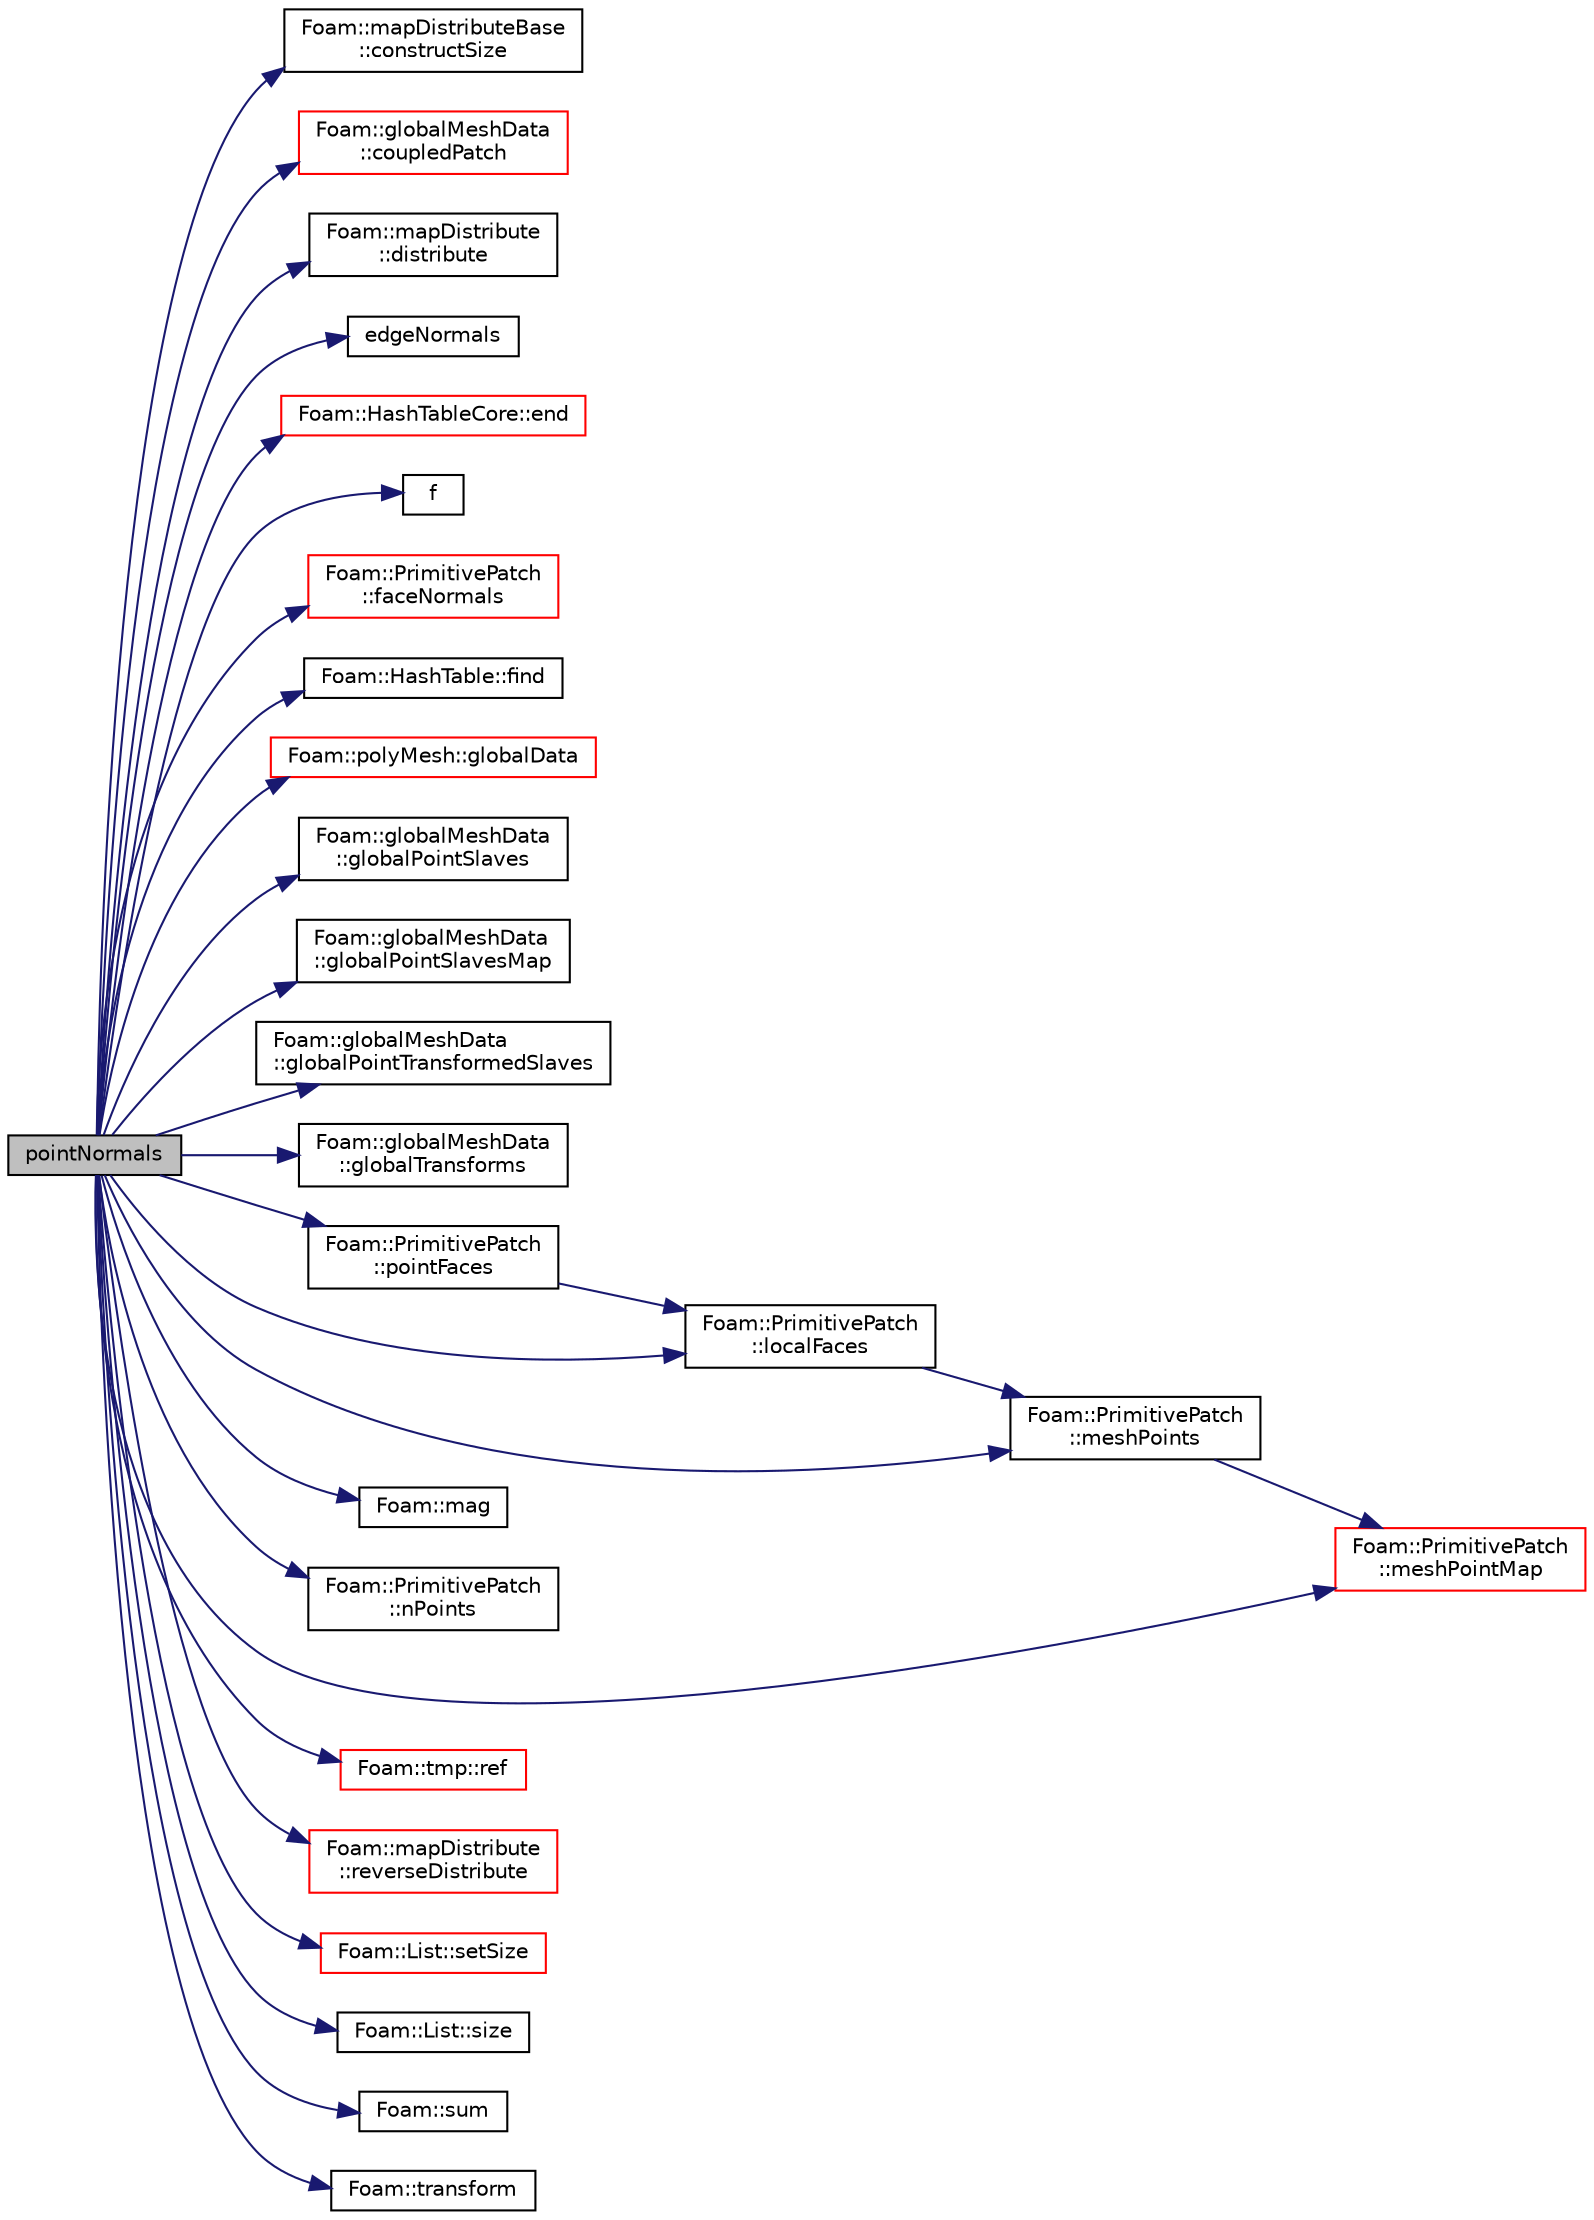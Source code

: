 digraph "pointNormals"
{
  bgcolor="transparent";
  edge [fontname="Helvetica",fontsize="10",labelfontname="Helvetica",labelfontsize="10"];
  node [fontname="Helvetica",fontsize="10",shape=record];
  rankdir="LR";
  Node1 [label="pointNormals",height=0.2,width=0.4,color="black", fillcolor="grey75", style="filled", fontcolor="black"];
  Node1 -> Node2 [color="midnightblue",fontsize="10",style="solid",fontname="Helvetica"];
  Node2 [label="Foam::mapDistributeBase\l::constructSize",height=0.2,width=0.4,color="black",URL="$a01438.html#a31e35cc37553bf187f244f12f1ad9c37",tooltip="Constructed data size. "];
  Node1 -> Node3 [color="midnightblue",fontsize="10",style="solid",fontname="Helvetica"];
  Node3 [label="Foam::globalMeshData\l::coupledPatch",height=0.2,width=0.4,color="red",URL="$a00949.html#afbcae5ee9ab7ebe172d3809f611d745d",tooltip="Return patch of all coupled faces. "];
  Node1 -> Node4 [color="midnightblue",fontsize="10",style="solid",fontname="Helvetica"];
  Node4 [label="Foam::mapDistribute\l::distribute",height=0.2,width=0.4,color="black",URL="$a01437.html#aaa12ce6cf9cbdd9dfb0015d8c93d1214",tooltip="Distribute data using default commsType. "];
  Node1 -> Node5 [color="midnightblue",fontsize="10",style="solid",fontname="Helvetica"];
  Node5 [label="edgeNormals",height=0.2,width=0.4,color="black",URL="$a01856.html#acae2d920f38c72d01545545cc54eb728",tooltip="Return parallel consistent edge normals for patches using mesh points. "];
  Node1 -> Node6 [color="midnightblue",fontsize="10",style="solid",fontname="Helvetica"];
  Node6 [label="Foam::HashTableCore::end",height=0.2,width=0.4,color="red",URL="$a01002.html#a540580a296c0ff351686ceb4f27b6fe6",tooltip="iteratorEnd set to beyond the end of any HashTable "];
  Node1 -> Node7 [color="midnightblue",fontsize="10",style="solid",fontname="Helvetica"];
  Node7 [label="f",height=0.2,width=0.4,color="black",URL="$a04068.html#a888be93833ac7a23170555c69c690288"];
  Node1 -> Node8 [color="midnightblue",fontsize="10",style="solid",fontname="Helvetica"];
  Node8 [label="Foam::PrimitivePatch\l::faceNormals",height=0.2,width=0.4,color="red",URL="$a02021.html#aa454c45ea89f03f5d0bd92ea2f38d85a",tooltip="Return face normals for patch. "];
  Node1 -> Node9 [color="midnightblue",fontsize="10",style="solid",fontname="Helvetica"];
  Node9 [label="Foam::HashTable::find",height=0.2,width=0.4,color="black",URL="$a01001.html#a76b2c74ebd9f33fa9f76261b027ffc11",tooltip="Find and return an iterator set at the hashedEntry. "];
  Node1 -> Node10 [color="midnightblue",fontsize="10",style="solid",fontname="Helvetica"];
  Node10 [label="Foam::polyMesh::globalData",height=0.2,width=0.4,color="red",URL="$a01959.html#ad152d9d2d71b7bb6ab77c5ef580cb8ee",tooltip="Return parallel info. "];
  Node1 -> Node11 [color="midnightblue",fontsize="10",style="solid",fontname="Helvetica"];
  Node11 [label="Foam::globalMeshData\l::globalPointSlaves",height=0.2,width=0.4,color="black",URL="$a00949.html#a46e0f83a5e64f815d61733c92c275f89"];
  Node1 -> Node12 [color="midnightblue",fontsize="10",style="solid",fontname="Helvetica"];
  Node12 [label="Foam::globalMeshData\l::globalPointSlavesMap",height=0.2,width=0.4,color="black",URL="$a00949.html#ac273c239bfa0b6bf0c37ece116ce813e"];
  Node1 -> Node13 [color="midnightblue",fontsize="10",style="solid",fontname="Helvetica"];
  Node13 [label="Foam::globalMeshData\l::globalPointTransformedSlaves",height=0.2,width=0.4,color="black",URL="$a00949.html#a3d0705ed797e2121c43c4bdd2d510f44"];
  Node1 -> Node14 [color="midnightblue",fontsize="10",style="solid",fontname="Helvetica"];
  Node14 [label="Foam::globalMeshData\l::globalTransforms",height=0.2,width=0.4,color="black",URL="$a00949.html#a6c50db3dabc2d62e0af8cce92919e697",tooltip="Global transforms numbering. "];
  Node1 -> Node15 [color="midnightblue",fontsize="10",style="solid",fontname="Helvetica"];
  Node15 [label="Foam::PrimitivePatch\l::localFaces",height=0.2,width=0.4,color="black",URL="$a02021.html#af5aca3ce69275c80366bc8d5c0584da2",tooltip="Return patch faces addressing into local point list. "];
  Node15 -> Node16 [color="midnightblue",fontsize="10",style="solid",fontname="Helvetica"];
  Node16 [label="Foam::PrimitivePatch\l::meshPoints",height=0.2,width=0.4,color="black",URL="$a02021.html#ae4935f85c38392518565dd7c666e3caf",tooltip="Return labelList of mesh points in patch. They are constructed. "];
  Node16 -> Node17 [color="midnightblue",fontsize="10",style="solid",fontname="Helvetica"];
  Node17 [label="Foam::PrimitivePatch\l::meshPointMap",height=0.2,width=0.4,color="red",URL="$a02021.html#a031f186dcdd6bca2af97413a6e3301aa",tooltip="Mesh point map. Given the global point index find its. "];
  Node1 -> Node18 [color="midnightblue",fontsize="10",style="solid",fontname="Helvetica"];
  Node18 [label="Foam::mag",height=0.2,width=0.4,color="black",URL="$a10909.html#a929da2a3fdcf3dacbbe0487d3a330dae"];
  Node1 -> Node17 [color="midnightblue",fontsize="10",style="solid",fontname="Helvetica"];
  Node1 -> Node16 [color="midnightblue",fontsize="10",style="solid",fontname="Helvetica"];
  Node1 -> Node19 [color="midnightblue",fontsize="10",style="solid",fontname="Helvetica"];
  Node19 [label="Foam::PrimitivePatch\l::nPoints",height=0.2,width=0.4,color="black",URL="$a02021.html#a9927abeba2c8506177084d644b6e573a",tooltip="Return number of points supporting patch faces. "];
  Node1 -> Node20 [color="midnightblue",fontsize="10",style="solid",fontname="Helvetica"];
  Node20 [label="Foam::PrimitivePatch\l::pointFaces",height=0.2,width=0.4,color="black",URL="$a02021.html#a758f775d09e1be4cdd80daea4e402f55",tooltip="Return point-face addressing. "];
  Node20 -> Node15 [color="midnightblue",fontsize="10",style="solid",fontname="Helvetica"];
  Node1 -> Node21 [color="midnightblue",fontsize="10",style="solid",fontname="Helvetica"];
  Node21 [label="Foam::tmp::ref",height=0.2,width=0.4,color="red",URL="$a02711.html#af16202cc9b8e931206cfceb8d9779bb2",tooltip="Return non-const reference or generate a fatal error. "];
  Node1 -> Node22 [color="midnightblue",fontsize="10",style="solid",fontname="Helvetica"];
  Node22 [label="Foam::mapDistribute\l::reverseDistribute",height=0.2,width=0.4,color="red",URL="$a01437.html#ae5978ec7d5cfaaa710d2266027280062",tooltip="Reverse distribute data using default commsType. "];
  Node1 -> Node23 [color="midnightblue",fontsize="10",style="solid",fontname="Helvetica"];
  Node23 [label="Foam::List::setSize",height=0.2,width=0.4,color="red",URL="$a01397.html#aedb985ffeaf1bdbfeccc2a8730405703",tooltip="Reset size of List. "];
  Node1 -> Node24 [color="midnightblue",fontsize="10",style="solid",fontname="Helvetica"];
  Node24 [label="Foam::List::size",height=0.2,width=0.4,color="black",URL="$a01397.html#a8a5f6fa29bd4b500caf186f60245b384",tooltip="Override size to be inconsistent with allocated storage. "];
  Node1 -> Node25 [color="midnightblue",fontsize="10",style="solid",fontname="Helvetica"];
  Node25 [label="Foam::sum",height=0.2,width=0.4,color="black",URL="$a10909.html#a3d8733143aad0e03b300186ab4bef137"];
  Node1 -> Node26 [color="midnightblue",fontsize="10",style="solid",fontname="Helvetica"];
  Node26 [label="Foam::transform",height=0.2,width=0.4,color="black",URL="$a10909.html#a919915170941701c1223291531ad010c"];
}
